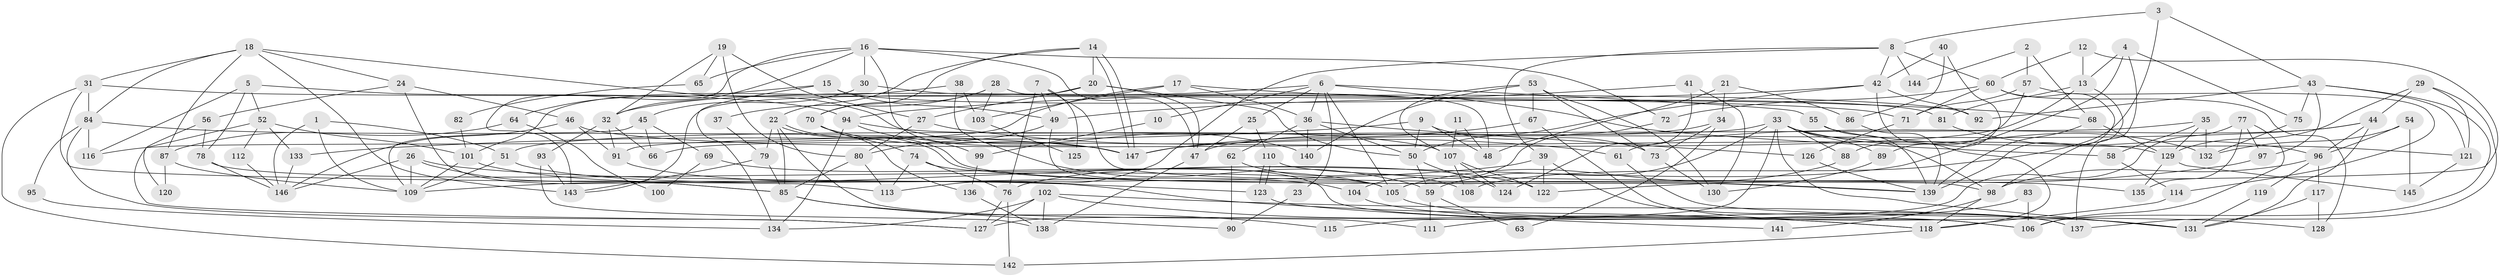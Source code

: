 // Generated by graph-tools (version 1.1) at 2025/50/03/09/25 03:50:09]
// undirected, 147 vertices, 294 edges
graph export_dot {
graph [start="1"]
  node [color=gray90,style=filled];
  1;
  2;
  3;
  4;
  5;
  6;
  7;
  8;
  9;
  10;
  11;
  12;
  13;
  14;
  15;
  16;
  17;
  18;
  19;
  20;
  21;
  22;
  23;
  24;
  25;
  26;
  27;
  28;
  29;
  30;
  31;
  32;
  33;
  34;
  35;
  36;
  37;
  38;
  39;
  40;
  41;
  42;
  43;
  44;
  45;
  46;
  47;
  48;
  49;
  50;
  51;
  52;
  53;
  54;
  55;
  56;
  57;
  58;
  59;
  60;
  61;
  62;
  63;
  64;
  65;
  66;
  67;
  68;
  69;
  70;
  71;
  72;
  73;
  74;
  75;
  76;
  77;
  78;
  79;
  80;
  81;
  82;
  83;
  84;
  85;
  86;
  87;
  88;
  89;
  90;
  91;
  92;
  93;
  94;
  95;
  96;
  97;
  98;
  99;
  100;
  101;
  102;
  103;
  104;
  105;
  106;
  107;
  108;
  109;
  110;
  111;
  112;
  113;
  114;
  115;
  116;
  117;
  118;
  119;
  120;
  121;
  122;
  123;
  124;
  125;
  126;
  127;
  128;
  129;
  130;
  131;
  132;
  133;
  134;
  135;
  136;
  137;
  138;
  139;
  140;
  141;
  142;
  143;
  144;
  145;
  146;
  147;
  1 -- 146;
  1 -- 51;
  1 -- 109;
  2 -- 57;
  2 -- 68;
  2 -- 144;
  3 -- 43;
  3 -- 8;
  3 -- 108;
  4 -- 13;
  4 -- 76;
  4 -- 75;
  4 -- 137;
  5 -- 78;
  5 -- 94;
  5 -- 52;
  5 -- 116;
  6 -- 36;
  6 -- 32;
  6 -- 10;
  6 -- 23;
  6 -- 25;
  6 -- 55;
  6 -- 58;
  6 -- 105;
  7 -- 76;
  7 -- 49;
  7 -- 98;
  7 -- 125;
  8 -- 113;
  8 -- 39;
  8 -- 42;
  8 -- 60;
  8 -- 144;
  9 -- 48;
  9 -- 50;
  9 -- 73;
  9 -- 133;
  10 -- 99;
  11 -- 48;
  11 -- 107;
  12 -- 13;
  12 -- 105;
  12 -- 60;
  13 -- 81;
  13 -- 98;
  13 -- 66;
  14 -- 22;
  14 -- 147;
  14 -- 147;
  14 -- 20;
  14 -- 70;
  15 -- 49;
  15 -- 134;
  15 -- 64;
  15 -- 81;
  16 -- 147;
  16 -- 47;
  16 -- 30;
  16 -- 32;
  16 -- 65;
  16 -- 72;
  16 -- 143;
  17 -- 116;
  17 -- 36;
  17 -- 68;
  17 -- 103;
  18 -- 140;
  18 -- 84;
  18 -- 24;
  18 -- 31;
  18 -- 87;
  18 -- 143;
  19 -- 32;
  19 -- 80;
  19 -- 27;
  19 -- 65;
  20 -- 143;
  20 -- 27;
  20 -- 47;
  20 -- 50;
  21 -- 34;
  21 -- 86;
  21 -- 48;
  22 -- 139;
  22 -- 139;
  22 -- 79;
  22 -- 85;
  22 -- 111;
  23 -- 90;
  24 -- 46;
  24 -- 56;
  24 -- 85;
  25 -- 110;
  25 -- 47;
  26 -- 109;
  26 -- 85;
  26 -- 123;
  26 -- 146;
  27 -- 61;
  27 -- 80;
  28 -- 103;
  28 -- 70;
  28 -- 37;
  28 -- 48;
  29 -- 121;
  29 -- 137;
  29 -- 44;
  29 -- 129;
  30 -- 92;
  30 -- 45;
  31 -- 142;
  31 -- 71;
  31 -- 84;
  31 -- 113;
  32 -- 91;
  32 -- 66;
  32 -- 93;
  33 -- 131;
  33 -- 98;
  33 -- 51;
  33 -- 59;
  33 -- 88;
  33 -- 89;
  33 -- 115;
  33 -- 132;
  34 -- 47;
  34 -- 73;
  34 -- 63;
  35 -- 129;
  35 -- 58;
  35 -- 91;
  35 -- 132;
  36 -- 50;
  36 -- 126;
  36 -- 62;
  36 -- 140;
  37 -- 79;
  38 -- 101;
  38 -- 59;
  38 -- 103;
  39 -- 137;
  39 -- 109;
  39 -- 122;
  40 -- 42;
  40 -- 89;
  40 -- 86;
  41 -- 130;
  41 -- 49;
  41 -- 124;
  42 -- 118;
  42 -- 50;
  42 -- 92;
  42 -- 94;
  43 -- 121;
  43 -- 75;
  43 -- 92;
  43 -- 97;
  43 -- 106;
  44 -- 61;
  44 -- 96;
  44 -- 131;
  44 -- 147;
  45 -- 66;
  45 -- 69;
  45 -- 109;
  46 -- 129;
  46 -- 146;
  46 -- 91;
  47 -- 138;
  49 -- 105;
  49 -- 80;
  50 -- 59;
  50 -- 124;
  51 -- 109;
  51 -- 118;
  52 -- 127;
  52 -- 101;
  52 -- 112;
  52 -- 133;
  53 -- 107;
  53 -- 67;
  53 -- 73;
  53 -- 130;
  53 -- 140;
  54 -- 132;
  54 -- 96;
  54 -- 145;
  55 -- 139;
  55 -- 121;
  56 -- 78;
  56 -- 120;
  57 -- 88;
  57 -- 71;
  57 -- 114;
  58 -- 114;
  59 -- 63;
  59 -- 111;
  60 -- 71;
  60 -- 72;
  60 -- 128;
  60 -- 139;
  61 -- 128;
  62 -- 108;
  62 -- 90;
  64 -- 87;
  64 -- 100;
  65 -- 82;
  67 -- 147;
  67 -- 131;
  68 -- 139;
  68 -- 129;
  69 -- 105;
  69 -- 100;
  70 -- 147;
  70 -- 74;
  70 -- 136;
  71 -- 126;
  72 -- 104;
  73 -- 130;
  74 -- 113;
  74 -- 76;
  74 -- 106;
  75 -- 132;
  76 -- 127;
  76 -- 142;
  77 -- 106;
  77 -- 97;
  77 -- 127;
  77 -- 135;
  78 -- 105;
  78 -- 146;
  79 -- 85;
  79 -- 143;
  80 -- 85;
  80 -- 113;
  81 -- 96;
  82 -- 101;
  83 -- 111;
  83 -- 106;
  84 -- 147;
  84 -- 95;
  84 -- 116;
  84 -- 127;
  85 -- 90;
  85 -- 115;
  86 -- 139;
  87 -- 109;
  87 -- 120;
  88 -- 105;
  89 -- 130;
  91 -- 104;
  93 -- 143;
  93 -- 138;
  94 -- 107;
  94 -- 99;
  94 -- 134;
  95 -- 134;
  96 -- 98;
  96 -- 117;
  96 -- 119;
  97 -- 122;
  98 -- 118;
  98 -- 141;
  99 -- 136;
  101 -- 109;
  101 -- 122;
  102 -- 138;
  102 -- 127;
  102 -- 118;
  102 -- 131;
  102 -- 134;
  103 -- 125;
  104 -- 137;
  105 -- 106;
  107 -- 124;
  107 -- 122;
  107 -- 108;
  110 -- 123;
  110 -- 123;
  110 -- 135;
  112 -- 146;
  114 -- 118;
  117 -- 131;
  117 -- 128;
  118 -- 142;
  119 -- 131;
  121 -- 145;
  123 -- 141;
  126 -- 139;
  129 -- 135;
  129 -- 145;
  133 -- 146;
  136 -- 138;
}
